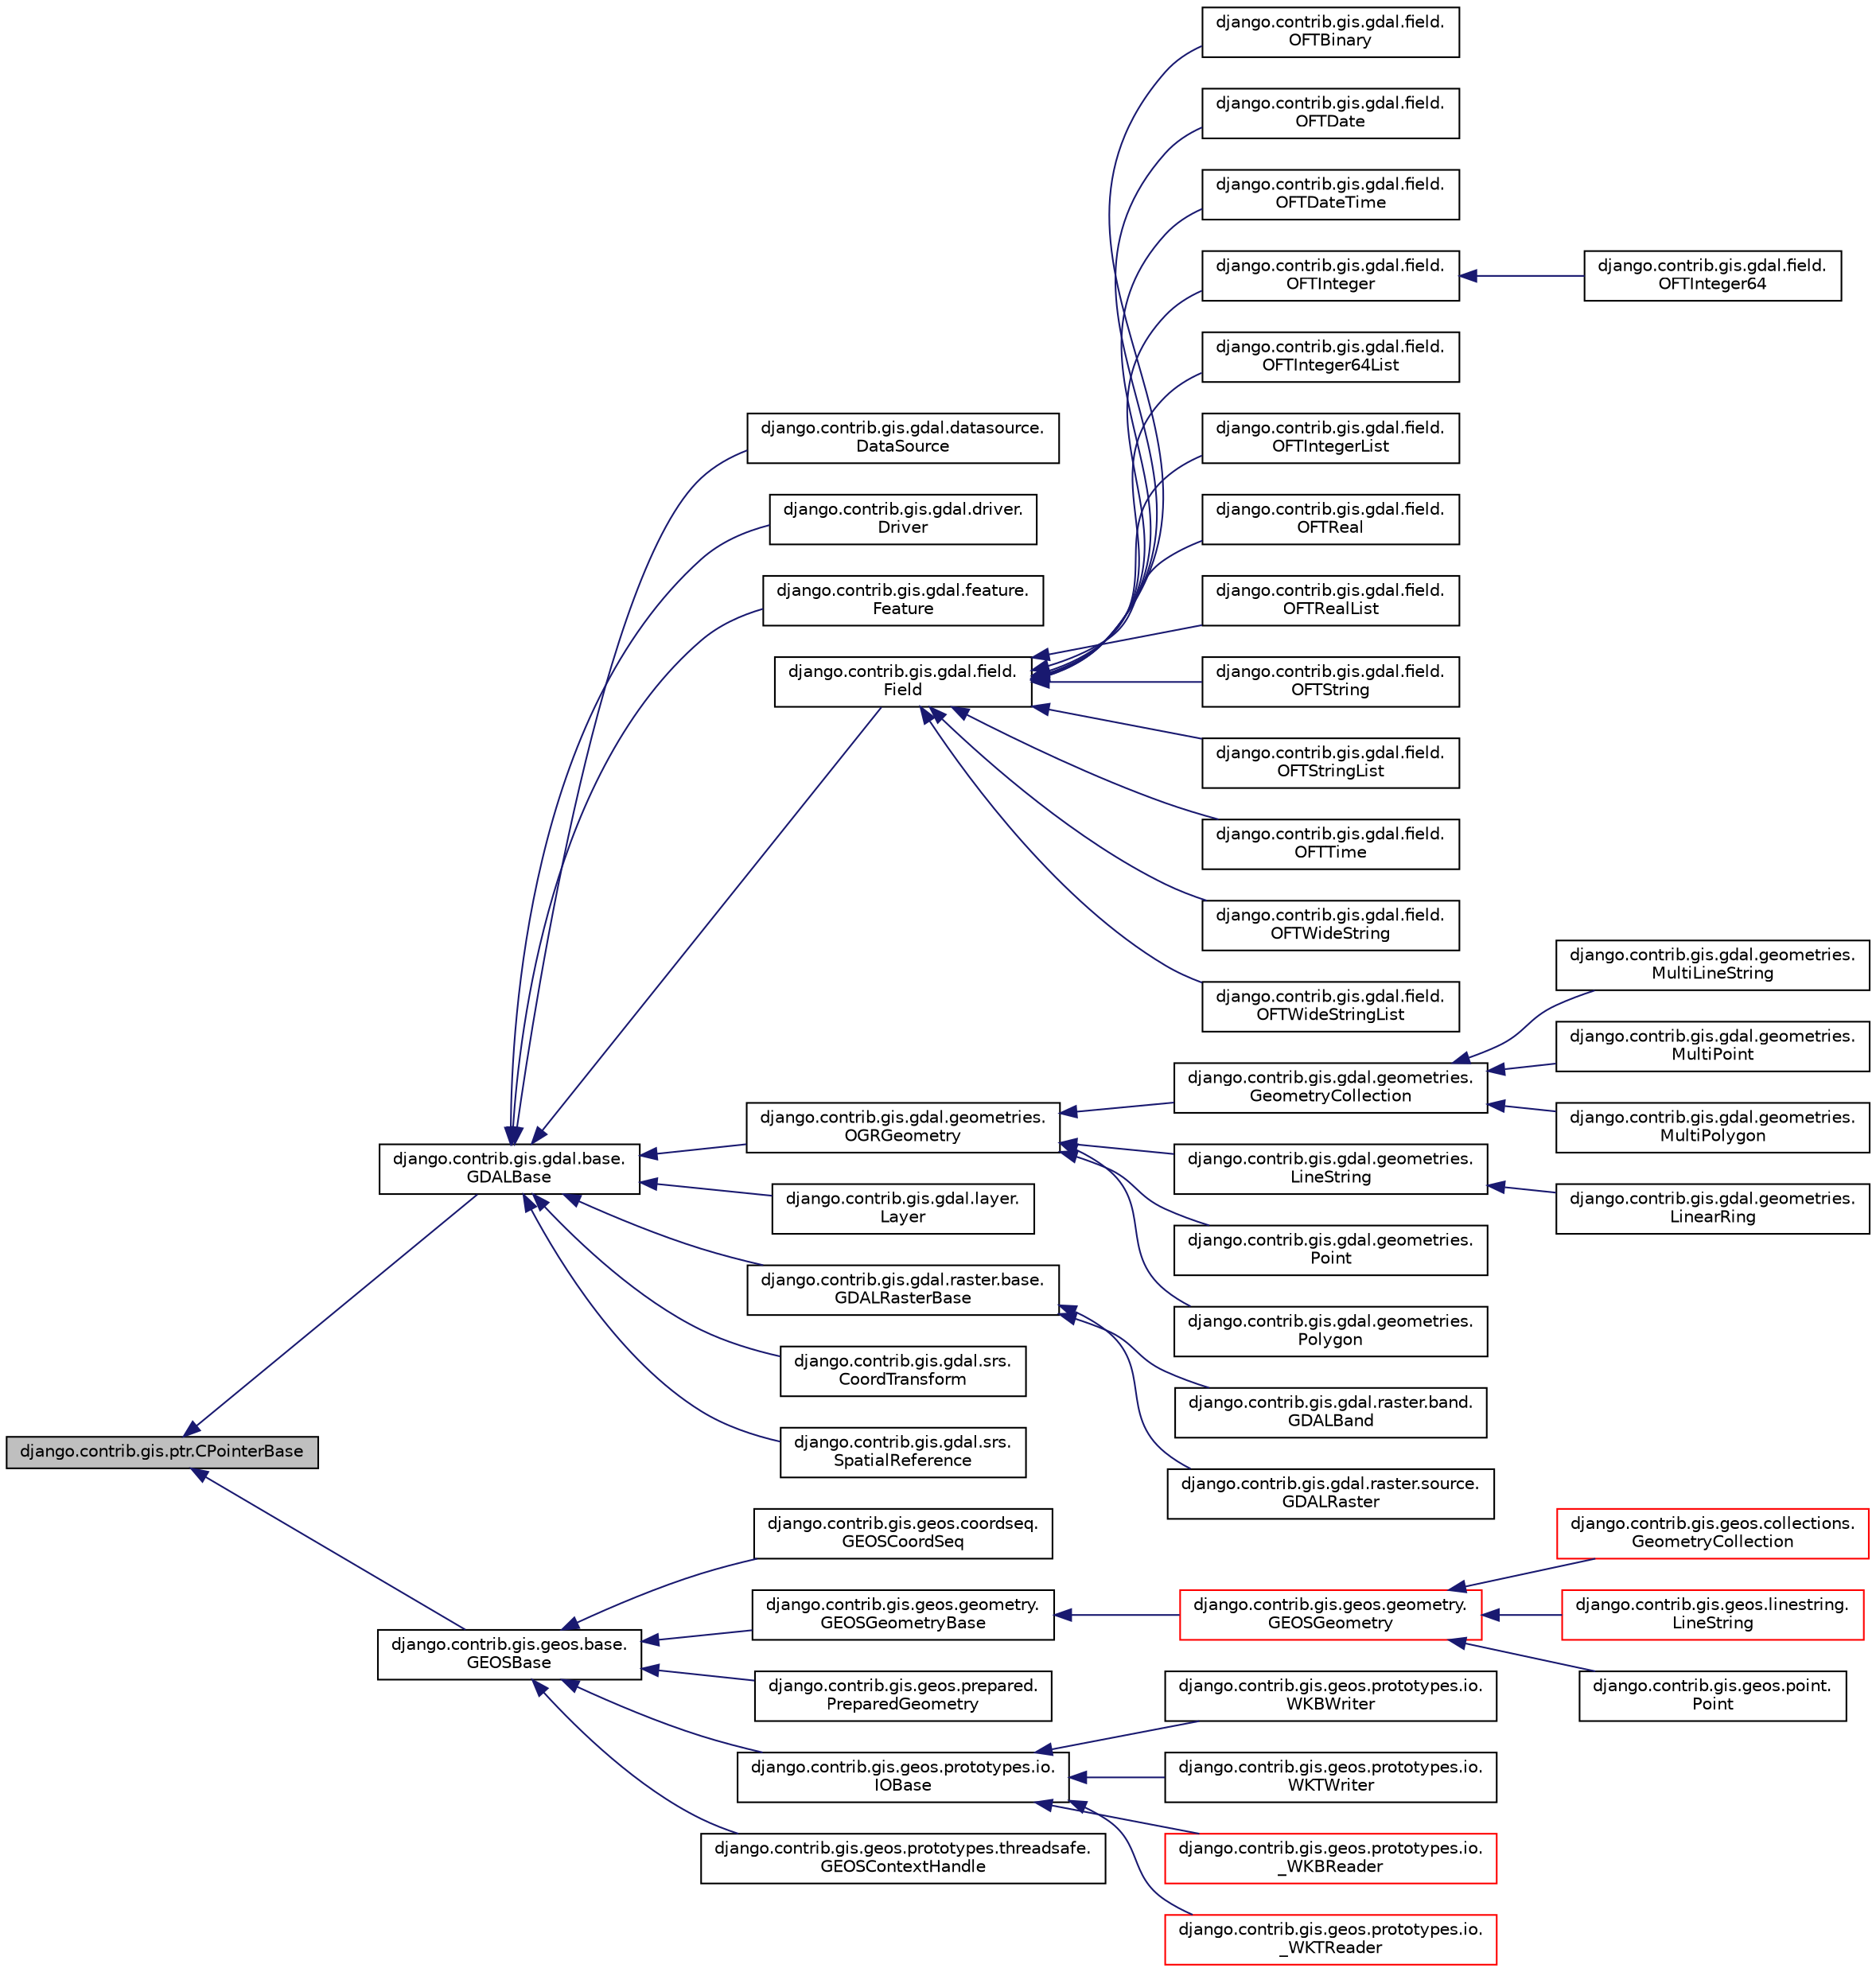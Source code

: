 digraph "django.contrib.gis.ptr.CPointerBase"
{
 // LATEX_PDF_SIZE
  edge [fontname="Helvetica",fontsize="10",labelfontname="Helvetica",labelfontsize="10"];
  node [fontname="Helvetica",fontsize="10",shape=record];
  rankdir="LR";
  Node1 [label="django.contrib.gis.ptr.CPointerBase",height=0.2,width=0.4,color="black", fillcolor="grey75", style="filled", fontcolor="black",tooltip=" "];
  Node1 -> Node2 [dir="back",color="midnightblue",fontsize="10",style="solid",fontname="Helvetica"];
  Node2 [label="django.contrib.gis.gdal.base.\lGDALBase",height=0.2,width=0.4,color="black", fillcolor="white", style="filled",URL="$classdjango_1_1contrib_1_1gis_1_1gdal_1_1base_1_1_g_d_a_l_base.html",tooltip=" "];
  Node2 -> Node3 [dir="back",color="midnightblue",fontsize="10",style="solid",fontname="Helvetica"];
  Node3 [label="django.contrib.gis.gdal.datasource.\lDataSource",height=0.2,width=0.4,color="black", fillcolor="white", style="filled",URL="$classdjango_1_1contrib_1_1gis_1_1gdal_1_1datasource_1_1_data_source.html",tooltip=" "];
  Node2 -> Node4 [dir="back",color="midnightblue",fontsize="10",style="solid",fontname="Helvetica"];
  Node4 [label="django.contrib.gis.gdal.driver.\lDriver",height=0.2,width=0.4,color="black", fillcolor="white", style="filled",URL="$classdjango_1_1contrib_1_1gis_1_1gdal_1_1driver_1_1_driver.html",tooltip=" "];
  Node2 -> Node5 [dir="back",color="midnightblue",fontsize="10",style="solid",fontname="Helvetica"];
  Node5 [label="django.contrib.gis.gdal.feature.\lFeature",height=0.2,width=0.4,color="black", fillcolor="white", style="filled",URL="$classdjango_1_1contrib_1_1gis_1_1gdal_1_1feature_1_1_feature.html",tooltip=" "];
  Node2 -> Node6 [dir="back",color="midnightblue",fontsize="10",style="solid",fontname="Helvetica"];
  Node6 [label="django.contrib.gis.gdal.field.\lField",height=0.2,width=0.4,color="black", fillcolor="white", style="filled",URL="$classdjango_1_1contrib_1_1gis_1_1gdal_1_1field_1_1_field.html",tooltip=" "];
  Node6 -> Node7 [dir="back",color="midnightblue",fontsize="10",style="solid",fontname="Helvetica"];
  Node7 [label="django.contrib.gis.gdal.field.\lOFTBinary",height=0.2,width=0.4,color="black", fillcolor="white", style="filled",URL="$classdjango_1_1contrib_1_1gis_1_1gdal_1_1field_1_1_o_f_t_binary.html",tooltip=" "];
  Node6 -> Node8 [dir="back",color="midnightblue",fontsize="10",style="solid",fontname="Helvetica"];
  Node8 [label="django.contrib.gis.gdal.field.\lOFTDate",height=0.2,width=0.4,color="black", fillcolor="white", style="filled",URL="$classdjango_1_1contrib_1_1gis_1_1gdal_1_1field_1_1_o_f_t_date.html",tooltip=" "];
  Node6 -> Node9 [dir="back",color="midnightblue",fontsize="10",style="solid",fontname="Helvetica"];
  Node9 [label="django.contrib.gis.gdal.field.\lOFTDateTime",height=0.2,width=0.4,color="black", fillcolor="white", style="filled",URL="$classdjango_1_1contrib_1_1gis_1_1gdal_1_1field_1_1_o_f_t_date_time.html",tooltip=" "];
  Node6 -> Node10 [dir="back",color="midnightblue",fontsize="10",style="solid",fontname="Helvetica"];
  Node10 [label="django.contrib.gis.gdal.field.\lOFTInteger",height=0.2,width=0.4,color="black", fillcolor="white", style="filled",URL="$classdjango_1_1contrib_1_1gis_1_1gdal_1_1field_1_1_o_f_t_integer.html",tooltip=" "];
  Node10 -> Node11 [dir="back",color="midnightblue",fontsize="10",style="solid",fontname="Helvetica"];
  Node11 [label="django.contrib.gis.gdal.field.\lOFTInteger64",height=0.2,width=0.4,color="black", fillcolor="white", style="filled",URL="$classdjango_1_1contrib_1_1gis_1_1gdal_1_1field_1_1_o_f_t_integer64.html",tooltip=" "];
  Node6 -> Node12 [dir="back",color="midnightblue",fontsize="10",style="solid",fontname="Helvetica"];
  Node12 [label="django.contrib.gis.gdal.field.\lOFTInteger64List",height=0.2,width=0.4,color="black", fillcolor="white", style="filled",URL="$classdjango_1_1contrib_1_1gis_1_1gdal_1_1field_1_1_o_f_t_integer64_list.html",tooltip=" "];
  Node6 -> Node13 [dir="back",color="midnightblue",fontsize="10",style="solid",fontname="Helvetica"];
  Node13 [label="django.contrib.gis.gdal.field.\lOFTIntegerList",height=0.2,width=0.4,color="black", fillcolor="white", style="filled",URL="$classdjango_1_1contrib_1_1gis_1_1gdal_1_1field_1_1_o_f_t_integer_list.html",tooltip=" "];
  Node6 -> Node14 [dir="back",color="midnightblue",fontsize="10",style="solid",fontname="Helvetica"];
  Node14 [label="django.contrib.gis.gdal.field.\lOFTReal",height=0.2,width=0.4,color="black", fillcolor="white", style="filled",URL="$classdjango_1_1contrib_1_1gis_1_1gdal_1_1field_1_1_o_f_t_real.html",tooltip=" "];
  Node6 -> Node15 [dir="back",color="midnightblue",fontsize="10",style="solid",fontname="Helvetica"];
  Node15 [label="django.contrib.gis.gdal.field.\lOFTRealList",height=0.2,width=0.4,color="black", fillcolor="white", style="filled",URL="$classdjango_1_1contrib_1_1gis_1_1gdal_1_1field_1_1_o_f_t_real_list.html",tooltip=" "];
  Node6 -> Node16 [dir="back",color="midnightblue",fontsize="10",style="solid",fontname="Helvetica"];
  Node16 [label="django.contrib.gis.gdal.field.\lOFTString",height=0.2,width=0.4,color="black", fillcolor="white", style="filled",URL="$classdjango_1_1contrib_1_1gis_1_1gdal_1_1field_1_1_o_f_t_string.html",tooltip=" "];
  Node6 -> Node17 [dir="back",color="midnightblue",fontsize="10",style="solid",fontname="Helvetica"];
  Node17 [label="django.contrib.gis.gdal.field.\lOFTStringList",height=0.2,width=0.4,color="black", fillcolor="white", style="filled",URL="$classdjango_1_1contrib_1_1gis_1_1gdal_1_1field_1_1_o_f_t_string_list.html",tooltip=" "];
  Node6 -> Node18 [dir="back",color="midnightblue",fontsize="10",style="solid",fontname="Helvetica"];
  Node18 [label="django.contrib.gis.gdal.field.\lOFTTime",height=0.2,width=0.4,color="black", fillcolor="white", style="filled",URL="$classdjango_1_1contrib_1_1gis_1_1gdal_1_1field_1_1_o_f_t_time.html",tooltip=" "];
  Node6 -> Node19 [dir="back",color="midnightblue",fontsize="10",style="solid",fontname="Helvetica"];
  Node19 [label="django.contrib.gis.gdal.field.\lOFTWideString",height=0.2,width=0.4,color="black", fillcolor="white", style="filled",URL="$classdjango_1_1contrib_1_1gis_1_1gdal_1_1field_1_1_o_f_t_wide_string.html",tooltip=" "];
  Node6 -> Node20 [dir="back",color="midnightblue",fontsize="10",style="solid",fontname="Helvetica"];
  Node20 [label="django.contrib.gis.gdal.field.\lOFTWideStringList",height=0.2,width=0.4,color="black", fillcolor="white", style="filled",URL="$classdjango_1_1contrib_1_1gis_1_1gdal_1_1field_1_1_o_f_t_wide_string_list.html",tooltip=" "];
  Node2 -> Node21 [dir="back",color="midnightblue",fontsize="10",style="solid",fontname="Helvetica"];
  Node21 [label="django.contrib.gis.gdal.geometries.\lOGRGeometry",height=0.2,width=0.4,color="black", fillcolor="white", style="filled",URL="$classdjango_1_1contrib_1_1gis_1_1gdal_1_1geometries_1_1_o_g_r_geometry.html",tooltip=" "];
  Node21 -> Node22 [dir="back",color="midnightblue",fontsize="10",style="solid",fontname="Helvetica"];
  Node22 [label="django.contrib.gis.gdal.geometries.\lGeometryCollection",height=0.2,width=0.4,color="black", fillcolor="white", style="filled",URL="$classdjango_1_1contrib_1_1gis_1_1gdal_1_1geometries_1_1_geometry_collection.html",tooltip=" "];
  Node22 -> Node23 [dir="back",color="midnightblue",fontsize="10",style="solid",fontname="Helvetica"];
  Node23 [label="django.contrib.gis.gdal.geometries.\lMultiLineString",height=0.2,width=0.4,color="black", fillcolor="white", style="filled",URL="$classdjango_1_1contrib_1_1gis_1_1gdal_1_1geometries_1_1_multi_line_string.html",tooltip=" "];
  Node22 -> Node24 [dir="back",color="midnightblue",fontsize="10",style="solid",fontname="Helvetica"];
  Node24 [label="django.contrib.gis.gdal.geometries.\lMultiPoint",height=0.2,width=0.4,color="black", fillcolor="white", style="filled",URL="$classdjango_1_1contrib_1_1gis_1_1gdal_1_1geometries_1_1_multi_point.html",tooltip=" "];
  Node22 -> Node25 [dir="back",color="midnightblue",fontsize="10",style="solid",fontname="Helvetica"];
  Node25 [label="django.contrib.gis.gdal.geometries.\lMultiPolygon",height=0.2,width=0.4,color="black", fillcolor="white", style="filled",URL="$classdjango_1_1contrib_1_1gis_1_1gdal_1_1geometries_1_1_multi_polygon.html",tooltip=" "];
  Node21 -> Node26 [dir="back",color="midnightblue",fontsize="10",style="solid",fontname="Helvetica"];
  Node26 [label="django.contrib.gis.gdal.geometries.\lLineString",height=0.2,width=0.4,color="black", fillcolor="white", style="filled",URL="$classdjango_1_1contrib_1_1gis_1_1gdal_1_1geometries_1_1_line_string.html",tooltip=" "];
  Node26 -> Node27 [dir="back",color="midnightblue",fontsize="10",style="solid",fontname="Helvetica"];
  Node27 [label="django.contrib.gis.gdal.geometries.\lLinearRing",height=0.2,width=0.4,color="black", fillcolor="white", style="filled",URL="$classdjango_1_1contrib_1_1gis_1_1gdal_1_1geometries_1_1_linear_ring.html",tooltip=" "];
  Node21 -> Node28 [dir="back",color="midnightblue",fontsize="10",style="solid",fontname="Helvetica"];
  Node28 [label="django.contrib.gis.gdal.geometries.\lPoint",height=0.2,width=0.4,color="black", fillcolor="white", style="filled",URL="$classdjango_1_1contrib_1_1gis_1_1gdal_1_1geometries_1_1_point.html",tooltip=" "];
  Node21 -> Node29 [dir="back",color="midnightblue",fontsize="10",style="solid",fontname="Helvetica"];
  Node29 [label="django.contrib.gis.gdal.geometries.\lPolygon",height=0.2,width=0.4,color="black", fillcolor="white", style="filled",URL="$classdjango_1_1contrib_1_1gis_1_1gdal_1_1geometries_1_1_polygon.html",tooltip=" "];
  Node2 -> Node30 [dir="back",color="midnightblue",fontsize="10",style="solid",fontname="Helvetica"];
  Node30 [label="django.contrib.gis.gdal.layer.\lLayer",height=0.2,width=0.4,color="black", fillcolor="white", style="filled",URL="$classdjango_1_1contrib_1_1gis_1_1gdal_1_1layer_1_1_layer.html",tooltip=" "];
  Node2 -> Node31 [dir="back",color="midnightblue",fontsize="10",style="solid",fontname="Helvetica"];
  Node31 [label="django.contrib.gis.gdal.raster.base.\lGDALRasterBase",height=0.2,width=0.4,color="black", fillcolor="white", style="filled",URL="$classdjango_1_1contrib_1_1gis_1_1gdal_1_1raster_1_1base_1_1_g_d_a_l_raster_base.html",tooltip=" "];
  Node31 -> Node32 [dir="back",color="midnightblue",fontsize="10",style="solid",fontname="Helvetica"];
  Node32 [label="django.contrib.gis.gdal.raster.band.\lGDALBand",height=0.2,width=0.4,color="black", fillcolor="white", style="filled",URL="$classdjango_1_1contrib_1_1gis_1_1gdal_1_1raster_1_1band_1_1_g_d_a_l_band.html",tooltip=" "];
  Node31 -> Node33 [dir="back",color="midnightblue",fontsize="10",style="solid",fontname="Helvetica"];
  Node33 [label="django.contrib.gis.gdal.raster.source.\lGDALRaster",height=0.2,width=0.4,color="black", fillcolor="white", style="filled",URL="$classdjango_1_1contrib_1_1gis_1_1gdal_1_1raster_1_1source_1_1_g_d_a_l_raster.html",tooltip=" "];
  Node2 -> Node34 [dir="back",color="midnightblue",fontsize="10",style="solid",fontname="Helvetica"];
  Node34 [label="django.contrib.gis.gdal.srs.\lCoordTransform",height=0.2,width=0.4,color="black", fillcolor="white", style="filled",URL="$classdjango_1_1contrib_1_1gis_1_1gdal_1_1srs_1_1_coord_transform.html",tooltip=" "];
  Node2 -> Node35 [dir="back",color="midnightblue",fontsize="10",style="solid",fontname="Helvetica"];
  Node35 [label="django.contrib.gis.gdal.srs.\lSpatialReference",height=0.2,width=0.4,color="black", fillcolor="white", style="filled",URL="$classdjango_1_1contrib_1_1gis_1_1gdal_1_1srs_1_1_spatial_reference.html",tooltip=" "];
  Node1 -> Node36 [dir="back",color="midnightblue",fontsize="10",style="solid",fontname="Helvetica"];
  Node36 [label="django.contrib.gis.geos.base.\lGEOSBase",height=0.2,width=0.4,color="black", fillcolor="white", style="filled",URL="$classdjango_1_1contrib_1_1gis_1_1geos_1_1base_1_1_g_e_o_s_base.html",tooltip=" "];
  Node36 -> Node37 [dir="back",color="midnightblue",fontsize="10",style="solid",fontname="Helvetica"];
  Node37 [label="django.contrib.gis.geos.coordseq.\lGEOSCoordSeq",height=0.2,width=0.4,color="black", fillcolor="white", style="filled",URL="$classdjango_1_1contrib_1_1gis_1_1geos_1_1coordseq_1_1_g_e_o_s_coord_seq.html",tooltip=" "];
  Node36 -> Node38 [dir="back",color="midnightblue",fontsize="10",style="solid",fontname="Helvetica"];
  Node38 [label="django.contrib.gis.geos.geometry.\lGEOSGeometryBase",height=0.2,width=0.4,color="black", fillcolor="white", style="filled",URL="$classdjango_1_1contrib_1_1gis_1_1geos_1_1geometry_1_1_g_e_o_s_geometry_base.html",tooltip=" "];
  Node38 -> Node39 [dir="back",color="midnightblue",fontsize="10",style="solid",fontname="Helvetica"];
  Node39 [label="django.contrib.gis.geos.geometry.\lGEOSGeometry",height=0.2,width=0.4,color="red", fillcolor="white", style="filled",URL="$classdjango_1_1contrib_1_1gis_1_1geos_1_1geometry_1_1_g_e_o_s_geometry.html",tooltip=" "];
  Node39 -> Node40 [dir="back",color="midnightblue",fontsize="10",style="solid",fontname="Helvetica"];
  Node40 [label="django.contrib.gis.geos.collections.\lGeometryCollection",height=0.2,width=0.4,color="red", fillcolor="white", style="filled",URL="$classdjango_1_1contrib_1_1gis_1_1geos_1_1collections_1_1_geometry_collection.html",tooltip=" "];
  Node39 -> Node44 [dir="back",color="midnightblue",fontsize="10",style="solid",fontname="Helvetica"];
  Node44 [label="django.contrib.gis.geos.linestring.\lLineString",height=0.2,width=0.4,color="red", fillcolor="white", style="filled",URL="$classdjango_1_1contrib_1_1gis_1_1geos_1_1linestring_1_1_line_string.html",tooltip=" "];
  Node39 -> Node46 [dir="back",color="midnightblue",fontsize="10",style="solid",fontname="Helvetica"];
  Node46 [label="django.contrib.gis.geos.point.\lPoint",height=0.2,width=0.4,color="black", fillcolor="white", style="filled",URL="$classdjango_1_1contrib_1_1gis_1_1geos_1_1point_1_1_point.html",tooltip=" "];
  Node36 -> Node48 [dir="back",color="midnightblue",fontsize="10",style="solid",fontname="Helvetica"];
  Node48 [label="django.contrib.gis.geos.prepared.\lPreparedGeometry",height=0.2,width=0.4,color="black", fillcolor="white", style="filled",URL="$classdjango_1_1contrib_1_1gis_1_1geos_1_1prepared_1_1_prepared_geometry.html",tooltip=" "];
  Node36 -> Node49 [dir="back",color="midnightblue",fontsize="10",style="solid",fontname="Helvetica"];
  Node49 [label="django.contrib.gis.geos.prototypes.io.\lIOBase",height=0.2,width=0.4,color="black", fillcolor="white", style="filled",URL="$classdjango_1_1contrib_1_1gis_1_1geos_1_1prototypes_1_1io_1_1_i_o_base.html",tooltip=" "];
  Node49 -> Node50 [dir="back",color="midnightblue",fontsize="10",style="solid",fontname="Helvetica"];
  Node50 [label="django.contrib.gis.geos.prototypes.io.\lWKBWriter",height=0.2,width=0.4,color="black", fillcolor="white", style="filled",URL="$classdjango_1_1contrib_1_1gis_1_1geos_1_1prototypes_1_1io_1_1_w_k_b_writer.html",tooltip=" "];
  Node49 -> Node51 [dir="back",color="midnightblue",fontsize="10",style="solid",fontname="Helvetica"];
  Node51 [label="django.contrib.gis.geos.prototypes.io.\lWKTWriter",height=0.2,width=0.4,color="black", fillcolor="white", style="filled",URL="$classdjango_1_1contrib_1_1gis_1_1geos_1_1prototypes_1_1io_1_1_w_k_t_writer.html",tooltip=" "];
  Node49 -> Node52 [dir="back",color="midnightblue",fontsize="10",style="solid",fontname="Helvetica"];
  Node52 [label="django.contrib.gis.geos.prototypes.io.\l_WKBReader",height=0.2,width=0.4,color="red", fillcolor="white", style="filled",URL="$classdjango_1_1contrib_1_1gis_1_1geos_1_1prototypes_1_1io_1_1___w_k_b_reader.html",tooltip=" "];
  Node49 -> Node54 [dir="back",color="midnightblue",fontsize="10",style="solid",fontname="Helvetica"];
  Node54 [label="django.contrib.gis.geos.prototypes.io.\l_WKTReader",height=0.2,width=0.4,color="red", fillcolor="white", style="filled",URL="$classdjango_1_1contrib_1_1gis_1_1geos_1_1prototypes_1_1io_1_1___w_k_t_reader.html",tooltip=" "];
  Node36 -> Node56 [dir="back",color="midnightblue",fontsize="10",style="solid",fontname="Helvetica"];
  Node56 [label="django.contrib.gis.geos.prototypes.threadsafe.\lGEOSContextHandle",height=0.2,width=0.4,color="black", fillcolor="white", style="filled",URL="$classdjango_1_1contrib_1_1gis_1_1geos_1_1prototypes_1_1threadsafe_1_1_g_e_o_s_context_handle.html",tooltip=" "];
}
